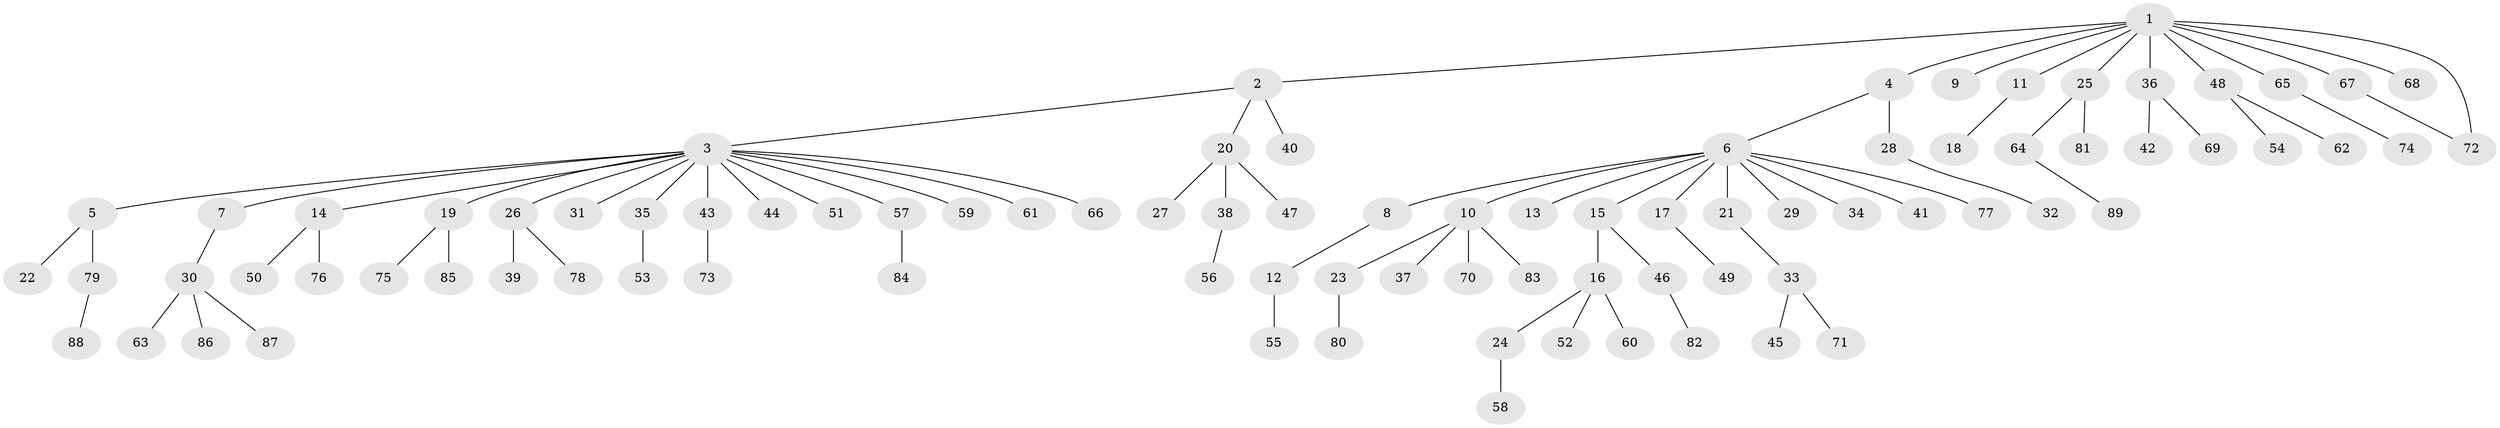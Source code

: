 // Generated by graph-tools (version 1.1) at 2025/14/03/09/25 04:14:36]
// undirected, 89 vertices, 89 edges
graph export_dot {
graph [start="1"]
  node [color=gray90,style=filled];
  1;
  2;
  3;
  4;
  5;
  6;
  7;
  8;
  9;
  10;
  11;
  12;
  13;
  14;
  15;
  16;
  17;
  18;
  19;
  20;
  21;
  22;
  23;
  24;
  25;
  26;
  27;
  28;
  29;
  30;
  31;
  32;
  33;
  34;
  35;
  36;
  37;
  38;
  39;
  40;
  41;
  42;
  43;
  44;
  45;
  46;
  47;
  48;
  49;
  50;
  51;
  52;
  53;
  54;
  55;
  56;
  57;
  58;
  59;
  60;
  61;
  62;
  63;
  64;
  65;
  66;
  67;
  68;
  69;
  70;
  71;
  72;
  73;
  74;
  75;
  76;
  77;
  78;
  79;
  80;
  81;
  82;
  83;
  84;
  85;
  86;
  87;
  88;
  89;
  1 -- 2;
  1 -- 4;
  1 -- 9;
  1 -- 11;
  1 -- 25;
  1 -- 36;
  1 -- 48;
  1 -- 65;
  1 -- 67;
  1 -- 68;
  1 -- 72;
  2 -- 3;
  2 -- 20;
  2 -- 40;
  3 -- 5;
  3 -- 7;
  3 -- 14;
  3 -- 19;
  3 -- 26;
  3 -- 31;
  3 -- 35;
  3 -- 43;
  3 -- 44;
  3 -- 51;
  3 -- 57;
  3 -- 59;
  3 -- 61;
  3 -- 66;
  4 -- 6;
  4 -- 28;
  5 -- 22;
  5 -- 79;
  6 -- 8;
  6 -- 10;
  6 -- 13;
  6 -- 15;
  6 -- 17;
  6 -- 21;
  6 -- 29;
  6 -- 34;
  6 -- 41;
  6 -- 77;
  7 -- 30;
  8 -- 12;
  10 -- 23;
  10 -- 37;
  10 -- 70;
  10 -- 83;
  11 -- 18;
  12 -- 55;
  14 -- 50;
  14 -- 76;
  15 -- 16;
  15 -- 46;
  16 -- 24;
  16 -- 52;
  16 -- 60;
  17 -- 49;
  19 -- 75;
  19 -- 85;
  20 -- 27;
  20 -- 38;
  20 -- 47;
  21 -- 33;
  23 -- 80;
  24 -- 58;
  25 -- 64;
  25 -- 81;
  26 -- 39;
  26 -- 78;
  28 -- 32;
  30 -- 63;
  30 -- 86;
  30 -- 87;
  33 -- 45;
  33 -- 71;
  35 -- 53;
  36 -- 42;
  36 -- 69;
  38 -- 56;
  43 -- 73;
  46 -- 82;
  48 -- 54;
  48 -- 62;
  57 -- 84;
  64 -- 89;
  65 -- 74;
  67 -- 72;
  79 -- 88;
}
